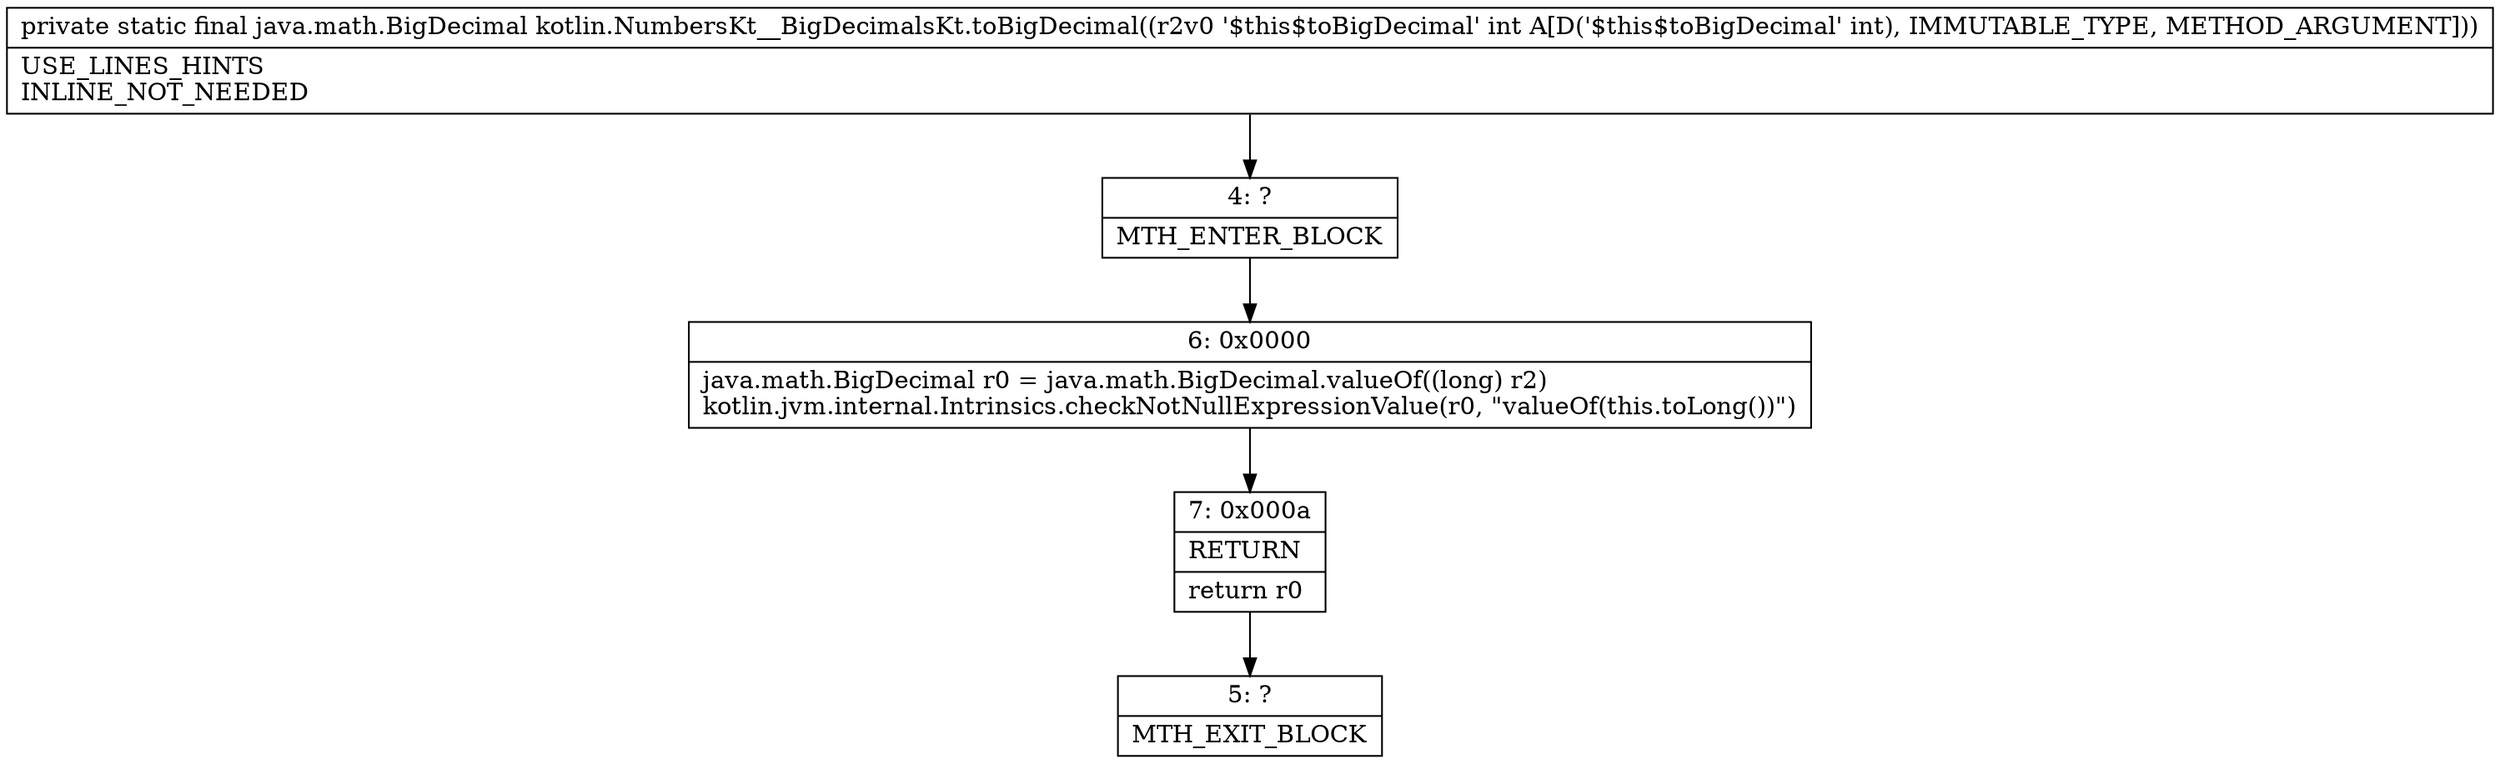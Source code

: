 digraph "CFG forkotlin.NumbersKt__BigDecimalsKt.toBigDecimal(I)Ljava\/math\/BigDecimal;" {
Node_4 [shape=record,label="{4\:\ ?|MTH_ENTER_BLOCK\l}"];
Node_6 [shape=record,label="{6\:\ 0x0000|java.math.BigDecimal r0 = java.math.BigDecimal.valueOf((long) r2)\lkotlin.jvm.internal.Intrinsics.checkNotNullExpressionValue(r0, \"valueOf(this.toLong())\")\l}"];
Node_7 [shape=record,label="{7\:\ 0x000a|RETURN\l|return r0\l}"];
Node_5 [shape=record,label="{5\:\ ?|MTH_EXIT_BLOCK\l}"];
MethodNode[shape=record,label="{private static final java.math.BigDecimal kotlin.NumbersKt__BigDecimalsKt.toBigDecimal((r2v0 '$this$toBigDecimal' int A[D('$this$toBigDecimal' int), IMMUTABLE_TYPE, METHOD_ARGUMENT]))  | USE_LINES_HINTS\lINLINE_NOT_NEEDED\l}"];
MethodNode -> Node_4;Node_4 -> Node_6;
Node_6 -> Node_7;
Node_7 -> Node_5;
}


